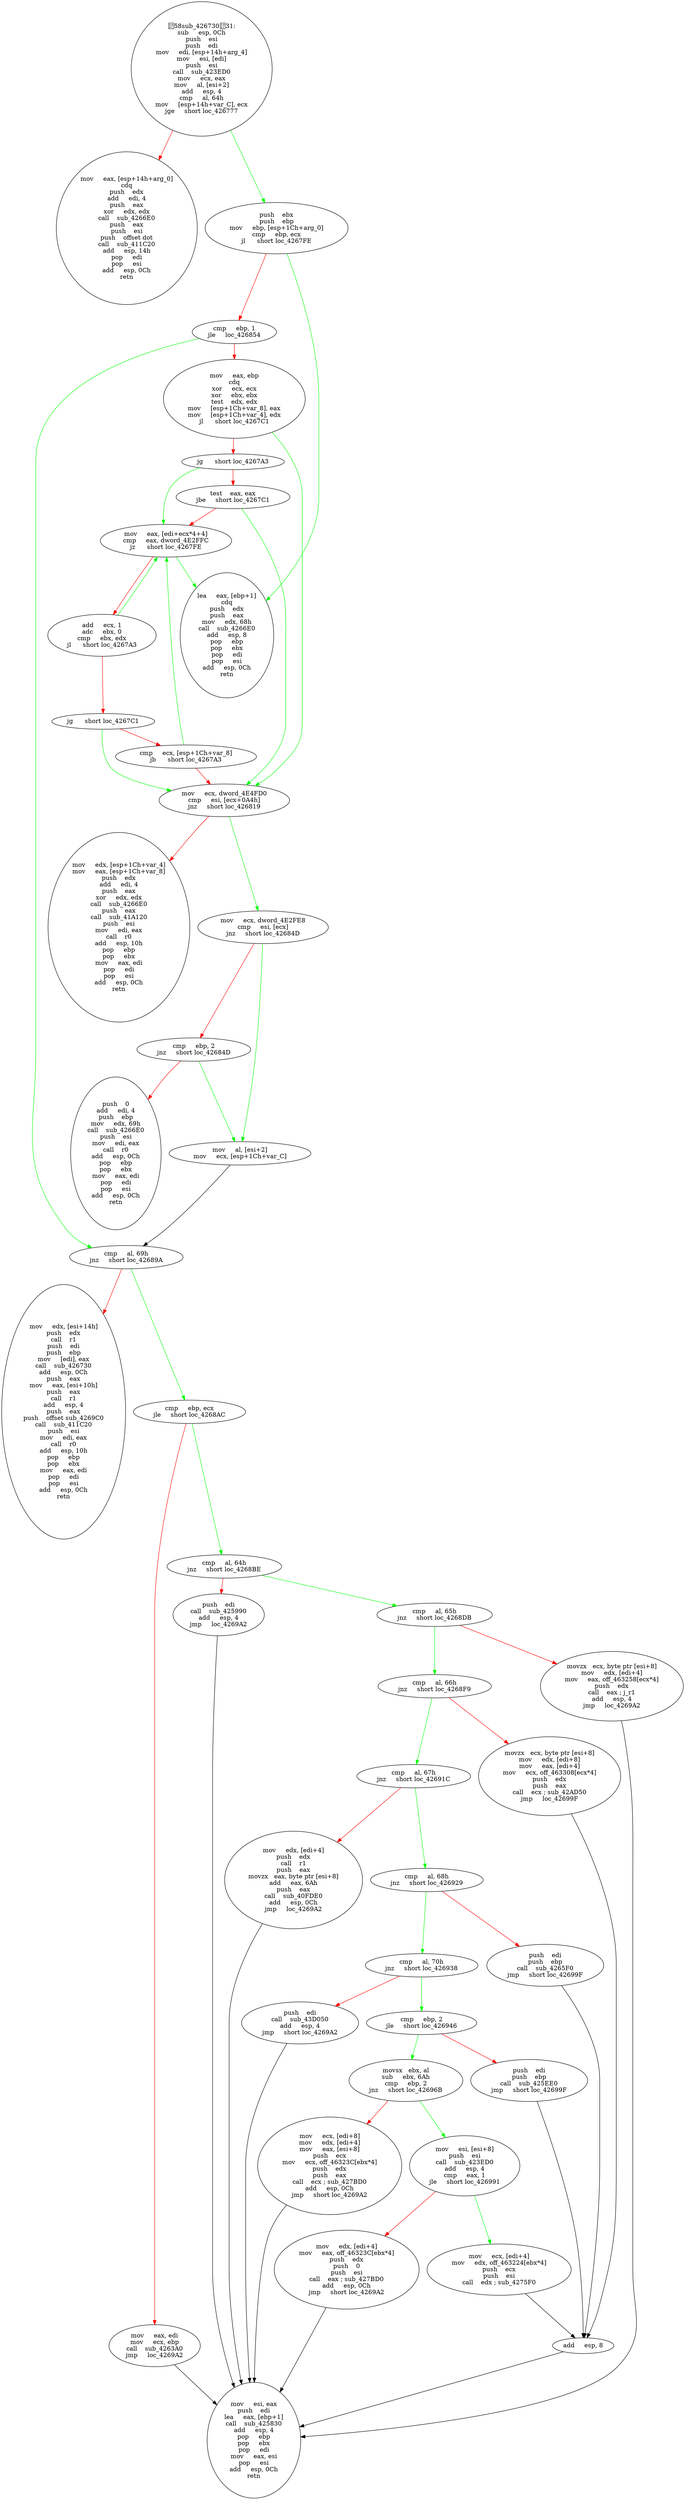 digraph G{
Node0 [label = "58sub_42673031:
sub     esp, 0Ch
push    esi
push    edi
mov     edi, [esp+14h+arg_4]
mov     esi, [edi]
push    esi
call    sub_423ED0
mov     ecx, eax
mov     al, [esi+2]
add     esp, 4
cmp     al, 64h
mov     [esp+14h+var_C], ecx
jge     short loc_426777"]
Node1 [label = "mov     eax, [esp+14h+arg_0]
cdq
push    edx
add     edi, 4
push    eax
xor     edx, edx
call    sub_4266E0
push    eax
push    esi
push    offset dot
call    sub_411C20
add     esp, 14h
pop     edi
pop     esi
add     esp, 0Ch
retn"]
Node2 [label = "push    ebx
push    ebp
mov     ebp, [esp+1Ch+arg_0]
cmp     ebp, ecx
jl      short loc_4267FE"]
Node3 [label = "cmp     ebp, 1
jle     loc_426854"]
Node4 [label = "mov     eax, ebp
cdq
xor     ecx, ecx
xor     ebx, ebx
test    edx, edx
mov     [esp+1Ch+var_8], eax
mov     [esp+1Ch+var_4], edx
jl      short loc_4267C1"]
Node5 [label = "jg      short loc_4267A3"]
Node6 [label = "test    eax, eax
jbe     short loc_4267C1"]
Node7 [label = "mov     eax, [edi+ecx*4+4]
cmp     eax, dword_4E2FFC
jz      short loc_4267FE"]
Node8 [label = "add     ecx, 1
adc     ebx, 0
cmp     ebx, edx
jl      short loc_4267A3"]
Node9 [label = "jg      short loc_4267C1"]
Node10 [label = "cmp     ecx, [esp+1Ch+var_8]
jb      short loc_4267A3"]
Node11 [label = "mov     ecx, dword_4E4FD0
cmp     esi, [ecx+0A4h]
jnz     short loc_426819"]
Node12 [label = "mov     edx, [esp+1Ch+var_4]
mov     eax, [esp+1Ch+var_8]
push    edx
add     edi, 4
push    eax
xor     edx, edx
call    sub_4266E0
push    eax
call    sub_41A120
push    esi
mov     edi, eax
call    r0
add     esp, 10h
pop     ebp
pop     ebx
mov     eax, edi
pop     edi
pop     esi
add     esp, 0Ch
retn"]
Node13 [label = "lea     eax, [ebp+1]
cdq
push    edx
push    eax
mov     edx, 68h
call    sub_4266E0
add     esp, 8
pop     ebp
pop     ebx
pop     edi
pop     esi
add     esp, 0Ch
retn"]
Node14 [label = "mov     ecx, dword_4E2FE8
cmp     esi, [ecx]
jnz     short loc_42684D"]
Node15 [label = "cmp     ebp, 2
jnz     short loc_42684D"]
Node16 [label = "push    0
add     edi, 4
push    ebp
mov     edx, 69h
call    sub_4266E0
push    esi
mov     edi, eax
call    r0
add     esp, 0Ch
pop     ebp
pop     ebx
mov     eax, edi
pop     edi
pop     esi
add     esp, 0Ch
retn"]
Node17 [label = "mov     al, [esi+2]
mov     ecx, [esp+1Ch+var_C]"]
Node18 [label = "cmp     al, 69h
jnz     short loc_42689A"]
Node19 [label = "mov     edx, [esi+14h]
push    edx
call    r1
push    edi
push    ebp
mov     [edi], eax
call    sub_426730
add     esp, 0Ch
push    eax
mov     eax, [esi+10h]
push    eax
call    r1
add     esp, 4
push    eax
push    offset sub_4269C0
call    sub_411C20
push    esi
mov     edi, eax
call    r0
add     esp, 10h
pop     ebp
pop     ebx
mov     eax, edi
pop     edi
pop     esi
add     esp, 0Ch
retn"]
Node20 [label = "cmp     ebp, ecx
jle     short loc_4268AC"]
Node21 [label = "mov     eax, edi
mov     ecx, ebp
call    sub_4263A0
jmp     loc_4269A2"]
Node22 [label = "cmp     al, 64h
jnz     short loc_4268BE"]
Node23 [label = "push    edi
call    sub_425990
add     esp, 4
jmp     loc_4269A2"]
Node24 [label = "cmp     al, 65h
jnz     short loc_4268DB"]
Node25 [label = "movzx   ecx, byte ptr [esi+8]
mov     edx, [edi+4]
mov     eax, off_463258[ecx*4]
push    edx
call    eax ; j_r1
add     esp, 4
jmp     loc_4269A2"]
Node26 [label = "cmp     al, 66h
jnz     short loc_4268F9"]
Node27 [label = "movzx   ecx, byte ptr [esi+8]
mov     edx, [edi+8]
mov     eax, [edi+4]
mov     ecx, off_463308[ecx*4]
push    edx
push    eax
call    ecx ; sub_42AD50
jmp     loc_42699F"]
Node28 [label = "cmp     al, 67h
jnz     short loc_42691C"]
Node29 [label = "mov     edx, [edi+4]
push    edx
call    r1
push    eax
movzx   eax, byte ptr [esi+8]
add     eax, 6Ah
push    eax
call    sub_40FDE0
add     esp, 0Ch
jmp     loc_4269A2"]
Node30 [label = "cmp     al, 68h
jnz     short loc_426929"]
Node31 [label = "push    edi
push    ebp
call    sub_4265F0
jmp     short loc_42699F"]
Node32 [label = "cmp     al, 70h
jnz     short loc_426938"]
Node33 [label = "push    edi
call    sub_43D050
add     esp, 4
jmp     short loc_4269A2"]
Node34 [label = "cmp     ebp, 2
jle     short loc_426946"]
Node35 [label = "push    edi
push    ebp
call    sub_425EE0
jmp     short loc_42699F"]
Node36 [label = "movsx   ebx, al
sub     ebx, 6Ah
cmp     ebp, 2
jnz     short loc_42696B"]
Node37 [label = "mov     ecx, [edi+8]
mov     edx, [edi+4]
mov     eax, [esi+8]
push    ecx
mov     ecx, off_46323C[ebx*4]
push    edx
push    eax
call    ecx ; sub_427BD0
add     esp, 0Ch
jmp     short loc_4269A2"]
Node38 [label = "mov     esi, [esi+8]
push    esi
call    sub_423ED0
add     esp, 4
cmp     eax, 1
jle     short loc_426991"]
Node39 [label = "mov     edx, [edi+4]
mov     eax, off_46323C[ebx*4]
push    edx
push    0
push    esi
call    eax ; sub_427BD0
add     esp, 0Ch
jmp     short loc_4269A2"]
Node40 [label = "mov     ecx, [edi+4]
mov     edx, off_463224[ebx*4]
push    ecx
push    esi
call    edx ; sub_4275F0"]
Node41 [label = "add     esp, 8"]
Node42 [label = "mov     esi, eax
push    edi
lea     eax, [ebp+1]
call    sub_425830
add     esp, 4
pop     ebp
pop     ebx
pop     edi
mov     eax, esi
pop     esi
add     esp, 0Ch
retn"]
Node0 -> Node1 [color = "red"]
Node0 -> Node2 [color = "green"]
Node2 -> Node3 [color = "red"]
Node2 -> Node13 [color = "green"]
Node3 -> Node4 [color = "red"]
Node3 -> Node18 [color = "green"]
Node4 -> Node5 [color = "red"]
Node4 -> Node11 [color = "green"]
Node5 -> Node6 [color = "red"]
Node5 -> Node7 [color = "green"]
Node6 -> Node7 [color = "red"]
Node6 -> Node11 [color = "green"]
Node7 -> Node8 [color = "red"]
Node7 -> Node13 [color = "green"]
Node8 -> Node7 [color = "green"]
Node8 -> Node9 [color = "red"]
Node9 -> Node10 [color = "red"]
Node9 -> Node11 [color = "green"]
Node10 -> Node7 [color = "green"]
Node10 -> Node11 [color = "red"]
Node11 -> Node12 [color = "red"]
Node11 -> Node14 [color = "green"]
Node14 -> Node15 [color = "red"]
Node14 -> Node17 [color = "green"]
Node15 -> Node16 [color = "red"]
Node15 -> Node17 [color = "green"]
Node17 -> Node18 [color = "black"]
Node18 -> Node19 [color = "red"]
Node18 -> Node20 [color = "green"]
Node20 -> Node21 [color = "red"]
Node20 -> Node22 [color = "green"]
Node21 -> Node42 [color = "black"]
Node22 -> Node23 [color = "red"]
Node22 -> Node24 [color = "green"]
Node23 -> Node42 [color = "black"]
Node24 -> Node25 [color = "red"]
Node24 -> Node26 [color = "green"]
Node25 -> Node42 [color = "black"]
Node26 -> Node27 [color = "red"]
Node26 -> Node28 [color = "green"]
Node27 -> Node41 [color = "black"]
Node28 -> Node29 [color = "red"]
Node28 -> Node30 [color = "green"]
Node29 -> Node42 [color = "black"]
Node30 -> Node31 [color = "red"]
Node30 -> Node32 [color = "green"]
Node31 -> Node41 [color = "black"]
Node32 -> Node33 [color = "red"]
Node32 -> Node34 [color = "green"]
Node33 -> Node42 [color = "black"]
Node34 -> Node35 [color = "red"]
Node34 -> Node36 [color = "green"]
Node35 -> Node41 [color = "black"]
Node36 -> Node37 [color = "red"]
Node36 -> Node38 [color = "green"]
Node37 -> Node42 [color = "black"]
Node38 -> Node39 [color = "red"]
Node38 -> Node40 [color = "green"]
Node39 -> Node42 [color = "black"]
Node40 -> Node41 [color = "black"]
Node41 -> Node42 [color = "black"]
}